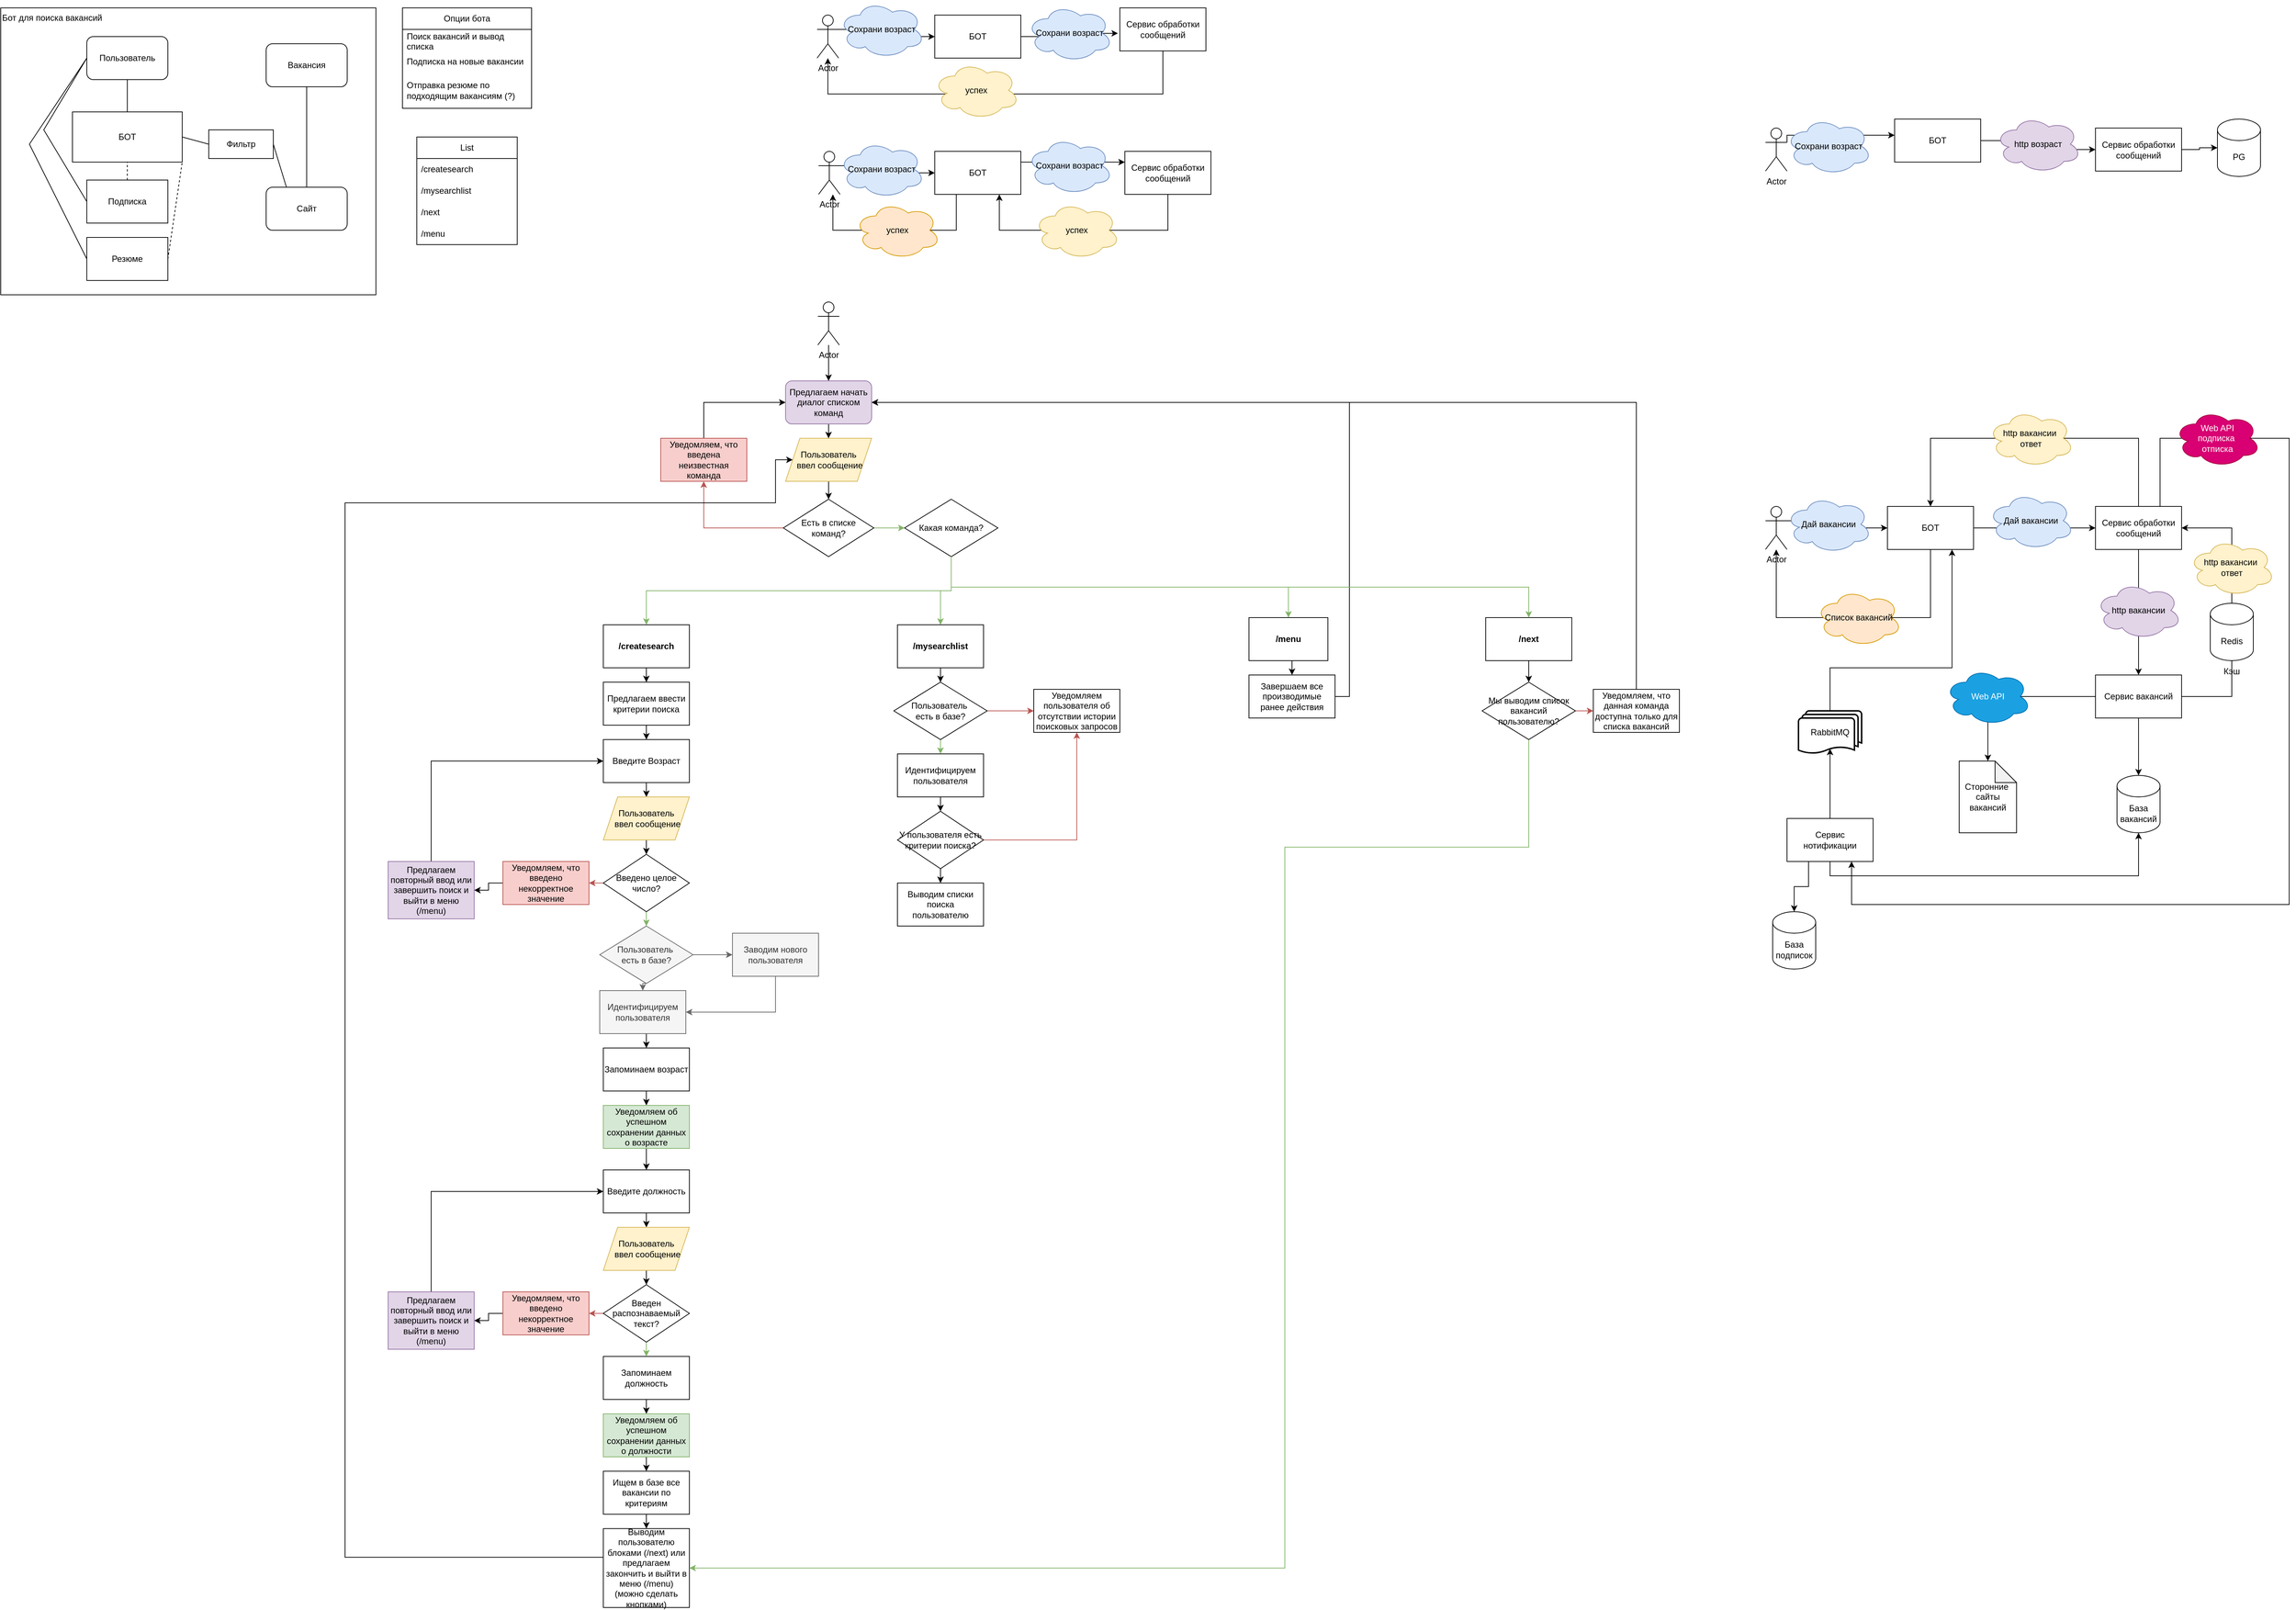 <mxfile version="26.0.15">
  <diagram name="Страница — 1" id="PxiWRlju5SRMl_IQGcl_">
    <mxGraphModel dx="4302" dy="1348" grid="1" gridSize="10" guides="1" tooltips="1" connect="1" arrows="1" fold="1" page="1" pageScale="1" pageWidth="827" pageHeight="1169" math="0" shadow="0">
      <root>
        <mxCell id="0" />
        <mxCell id="1" parent="0" />
        <object label="Бот для поиска вакансий" id="4vYxt44_CAvYpNPKEf0z-1">
          <mxCell style="rounded=0;whiteSpace=wrap;html=1;align=left;verticalAlign=top;" parent="1" vertex="1">
            <mxGeometry x="-740" y="60" width="523" height="400" as="geometry" />
          </mxCell>
        </object>
        <mxCell id="4vYxt44_CAvYpNPKEf0z-2" value="Пользователь" style="rounded=1;whiteSpace=wrap;html=1;" parent="1" vertex="1">
          <mxGeometry x="-620" y="100" width="113" height="60" as="geometry" />
        </mxCell>
        <mxCell id="4vYxt44_CAvYpNPKEf0z-3" value="Вакансия" style="rounded=1;whiteSpace=wrap;html=1;" parent="1" vertex="1">
          <mxGeometry x="-370" y="110" width="113" height="60" as="geometry" />
        </mxCell>
        <mxCell id="4vYxt44_CAvYpNPKEf0z-5" value="Сайт" style="rounded=1;whiteSpace=wrap;html=1;" parent="1" vertex="1">
          <mxGeometry x="-370" y="310" width="113" height="60" as="geometry" />
        </mxCell>
        <mxCell id="4vYxt44_CAvYpNPKEf0z-6" value="" style="endArrow=none;html=1;rounded=0;entryX=0.5;entryY=1;entryDx=0;entryDy=0;exitX=0.5;exitY=0;exitDx=0;exitDy=0;" parent="1" source="4vYxt44_CAvYpNPKEf0z-5" target="4vYxt44_CAvYpNPKEf0z-3" edge="1">
          <mxGeometry width="50" height="50" relative="1" as="geometry">
            <mxPoint x="-410" y="270" as="sourcePoint" />
            <mxPoint x="-360" y="220" as="targetPoint" />
          </mxGeometry>
        </mxCell>
        <mxCell id="4vYxt44_CAvYpNPKEf0z-7" value="БОТ" style="rounded=0;whiteSpace=wrap;html=1;" parent="1" vertex="1">
          <mxGeometry x="-640" y="205" width="153" height="70" as="geometry" />
        </mxCell>
        <mxCell id="4vYxt44_CAvYpNPKEf0z-10" value="" style="endArrow=none;html=1;rounded=0;entryX=0.5;entryY=1;entryDx=0;entryDy=0;exitX=0.5;exitY=0;exitDx=0;exitDy=0;" parent="1" source="4vYxt44_CAvYpNPKEf0z-7" target="4vYxt44_CAvYpNPKEf0z-2" edge="1">
          <mxGeometry width="50" height="50" relative="1" as="geometry">
            <mxPoint x="-410" y="270" as="sourcePoint" />
            <mxPoint x="-360" y="220" as="targetPoint" />
          </mxGeometry>
        </mxCell>
        <mxCell id="4vYxt44_CAvYpNPKEf0z-12" value="Подписка" style="rounded=0;whiteSpace=wrap;html=1;" parent="1" vertex="1">
          <mxGeometry x="-620" y="300" width="113" height="60" as="geometry" />
        </mxCell>
        <mxCell id="4vYxt44_CAvYpNPKEf0z-13" value="" style="endArrow=none;html=1;rounded=0;exitX=0;exitY=0.5;exitDx=0;exitDy=0;entryX=0;entryY=0.5;entryDx=0;entryDy=0;" parent="1" source="4vYxt44_CAvYpNPKEf0z-12" target="4vYxt44_CAvYpNPKEf0z-2" edge="1">
          <mxGeometry width="50" height="50" relative="1" as="geometry">
            <mxPoint x="-560" y="300" as="sourcePoint" />
            <mxPoint x="-510" y="250" as="targetPoint" />
            <Array as="points">
              <mxPoint x="-680" y="230" />
            </Array>
          </mxGeometry>
        </mxCell>
        <mxCell id="4vYxt44_CAvYpNPKEf0z-16" value="Опции бота" style="swimlane;fontStyle=0;childLayout=stackLayout;horizontal=1;startSize=30;horizontalStack=0;resizeParent=1;resizeParentMax=0;resizeLast=0;collapsible=1;marginBottom=0;whiteSpace=wrap;html=1;" parent="1" vertex="1">
          <mxGeometry x="-180" y="60" width="180" height="140" as="geometry">
            <mxRectangle x="620" y="40" width="110" height="30" as="alternateBounds" />
          </mxGeometry>
        </mxCell>
        <mxCell id="4vYxt44_CAvYpNPKEf0z-17" value="Поиск вакансий и вывод списка" style="text;strokeColor=none;fillColor=none;align=left;verticalAlign=middle;spacingLeft=4;spacingRight=4;overflow=hidden;points=[[0,0.5],[1,0.5]];portConstraint=eastwest;rotatable=0;whiteSpace=wrap;html=1;" parent="4vYxt44_CAvYpNPKEf0z-16" vertex="1">
          <mxGeometry y="30" width="180" height="30" as="geometry" />
        </mxCell>
        <mxCell id="4vYxt44_CAvYpNPKEf0z-18" value="Подписка на новые вакансии" style="text;strokeColor=none;fillColor=none;align=left;verticalAlign=middle;spacingLeft=4;spacingRight=4;overflow=hidden;points=[[0,0.5],[1,0.5]];portConstraint=eastwest;rotatable=0;whiteSpace=wrap;html=1;" parent="4vYxt44_CAvYpNPKEf0z-16" vertex="1">
          <mxGeometry y="60" width="180" height="30" as="geometry" />
        </mxCell>
        <mxCell id="4vYxt44_CAvYpNPKEf0z-19" value="Отправка резюме по подходящим вакансиям (?)" style="text;strokeColor=none;fillColor=none;align=left;verticalAlign=middle;spacingLeft=4;spacingRight=4;overflow=hidden;points=[[0,0.5],[1,0.5]];portConstraint=eastwest;rotatable=0;whiteSpace=wrap;html=1;" parent="4vYxt44_CAvYpNPKEf0z-16" vertex="1">
          <mxGeometry y="90" width="180" height="50" as="geometry" />
        </mxCell>
        <mxCell id="4vYxt44_CAvYpNPKEf0z-20" value="Резюме" style="rounded=0;whiteSpace=wrap;html=1;" parent="1" vertex="1">
          <mxGeometry x="-620" y="380" width="113" height="60" as="geometry" />
        </mxCell>
        <mxCell id="4vYxt44_CAvYpNPKEf0z-21" value="" style="endArrow=none;html=1;rounded=0;exitX=0;exitY=0.5;exitDx=0;exitDy=0;" parent="1" source="4vYxt44_CAvYpNPKEf0z-20" edge="1">
          <mxGeometry width="50" height="50" relative="1" as="geometry">
            <mxPoint x="-350" y="320" as="sourcePoint" />
            <mxPoint x="-620" y="130" as="targetPoint" />
            <Array as="points">
              <mxPoint x="-700" y="250" />
            </Array>
          </mxGeometry>
        </mxCell>
        <mxCell id="4vYxt44_CAvYpNPKEf0z-22" value="" style="endArrow=none;dashed=1;html=1;rounded=0;entryX=1;entryY=1;entryDx=0;entryDy=0;exitX=1;exitY=0.5;exitDx=0;exitDy=0;" parent="1" source="4vYxt44_CAvYpNPKEf0z-20" target="4vYxt44_CAvYpNPKEf0z-7" edge="1">
          <mxGeometry width="50" height="50" relative="1" as="geometry">
            <mxPoint x="-410" y="330" as="sourcePoint" />
            <mxPoint x="-360" y="280" as="targetPoint" />
          </mxGeometry>
        </mxCell>
        <mxCell id="4vYxt44_CAvYpNPKEf0z-23" value="" style="endArrow=none;dashed=1;html=1;rounded=0;exitX=0.5;exitY=0;exitDx=0;exitDy=0;entryX=0.5;entryY=1;entryDx=0;entryDy=0;" parent="1" source="4vYxt44_CAvYpNPKEf0z-12" target="4vYxt44_CAvYpNPKEf0z-7" edge="1">
          <mxGeometry width="50" height="50" relative="1" as="geometry">
            <mxPoint x="-410" y="330" as="sourcePoint" />
            <mxPoint x="-360" y="280" as="targetPoint" />
          </mxGeometry>
        </mxCell>
        <mxCell id="4vYxt44_CAvYpNPKEf0z-24" value="Фильтр" style="rounded=0;whiteSpace=wrap;html=1;" parent="1" vertex="1">
          <mxGeometry x="-450" y="230" width="90" height="40" as="geometry" />
        </mxCell>
        <mxCell id="4vYxt44_CAvYpNPKEf0z-25" value="" style="endArrow=none;html=1;rounded=0;entryX=1;entryY=0.5;entryDx=0;entryDy=0;exitX=0;exitY=0.5;exitDx=0;exitDy=0;" parent="1" source="4vYxt44_CAvYpNPKEf0z-24" target="4vYxt44_CAvYpNPKEf0z-7" edge="1">
          <mxGeometry width="50" height="50" relative="1" as="geometry">
            <mxPoint x="-410" y="330" as="sourcePoint" />
            <mxPoint x="-360" y="280" as="targetPoint" />
          </mxGeometry>
        </mxCell>
        <mxCell id="4vYxt44_CAvYpNPKEf0z-27" value="" style="endArrow=none;html=1;rounded=0;entryX=1;entryY=0.5;entryDx=0;entryDy=0;exitX=0.25;exitY=0;exitDx=0;exitDy=0;" parent="1" source="4vYxt44_CAvYpNPKEf0z-5" target="4vYxt44_CAvYpNPKEf0z-24" edge="1">
          <mxGeometry width="50" height="50" relative="1" as="geometry">
            <mxPoint x="-410" y="330" as="sourcePoint" />
            <mxPoint x="-360" y="280" as="targetPoint" />
          </mxGeometry>
        </mxCell>
        <mxCell id="38Pmqb4Eqk_W6jEw18lp-6" style="edgeStyle=orthogonalEdgeStyle;rounded=0;orthogonalLoop=1;jettySize=auto;html=1;exitX=0.5;exitY=1;exitDx=0;exitDy=0;entryX=0.5;entryY=0;entryDx=0;entryDy=0;" parent="1" source="38Pmqb4Eqk_W6jEw18lp-1" target="38Pmqb4Eqk_W6jEw18lp-3" edge="1">
          <mxGeometry relative="1" as="geometry" />
        </mxCell>
        <mxCell id="38Pmqb4Eqk_W6jEw18lp-1" value="Пользователь&lt;div&gt;&amp;nbsp;ввел сообщение&lt;/div&gt;" style="shape=parallelogram;perimeter=parallelogramPerimeter;whiteSpace=wrap;html=1;fixedSize=1;fillColor=#fff2cc;strokeColor=#d6b656;" parent="1" vertex="1">
          <mxGeometry x="354" y="660" width="120" height="60" as="geometry" />
        </mxCell>
        <object label="" Нет="" id="38Pmqb4Eqk_W6jEw18lp-10">
          <mxCell style="edgeStyle=orthogonalEdgeStyle;rounded=0;orthogonalLoop=1;jettySize=auto;html=1;exitX=0;exitY=0.5;exitDx=0;exitDy=0;entryX=0.5;entryY=1;entryDx=0;entryDy=0;fillColor=#f8cecc;strokeColor=#b85450;" parent="1" source="38Pmqb4Eqk_W6jEw18lp-3" target="38Pmqb4Eqk_W6jEw18lp-9" edge="1">
            <mxGeometry relative="1" as="geometry" />
          </mxCell>
        </object>
        <mxCell id="38Pmqb4Eqk_W6jEw18lp-21" style="edgeStyle=orthogonalEdgeStyle;rounded=0;orthogonalLoop=1;jettySize=auto;html=1;exitX=1;exitY=0.5;exitDx=0;exitDy=0;entryX=0;entryY=0.5;entryDx=0;entryDy=0;fillColor=#d5e8d4;strokeColor=#82b366;" parent="1" source="38Pmqb4Eqk_W6jEw18lp-3" target="38Pmqb4Eqk_W6jEw18lp-13" edge="1">
          <mxGeometry relative="1" as="geometry" />
        </mxCell>
        <mxCell id="38Pmqb4Eqk_W6jEw18lp-3" value="Есть в списке команд?" style="rhombus;whiteSpace=wrap;html=1;" parent="1" vertex="1">
          <mxGeometry x="351" y="745" width="126" height="80" as="geometry" />
        </mxCell>
        <mxCell id="38Pmqb4Eqk_W6jEw18lp-8" style="edgeStyle=orthogonalEdgeStyle;rounded=0;orthogonalLoop=1;jettySize=auto;html=1;exitX=0.5;exitY=1;exitDx=0;exitDy=0;entryX=0.5;entryY=0;entryDx=0;entryDy=0;" parent="1" source="38Pmqb4Eqk_W6jEw18lp-7" target="38Pmqb4Eqk_W6jEw18lp-1" edge="1">
          <mxGeometry relative="1" as="geometry" />
        </mxCell>
        <mxCell id="38Pmqb4Eqk_W6jEw18lp-7" value="Предлагаем начать диалог списком команд" style="rounded=1;whiteSpace=wrap;html=1;fillColor=#e1d5e7;strokeColor=#9673a6;" parent="1" vertex="1">
          <mxGeometry x="354" y="580" width="120" height="60" as="geometry" />
        </mxCell>
        <mxCell id="38Pmqb4Eqk_W6jEw18lp-11" style="edgeStyle=orthogonalEdgeStyle;rounded=0;orthogonalLoop=1;jettySize=auto;html=1;exitX=0.5;exitY=0;exitDx=0;exitDy=0;entryX=0;entryY=0.5;entryDx=0;entryDy=0;" parent="1" source="38Pmqb4Eqk_W6jEw18lp-9" target="38Pmqb4Eqk_W6jEw18lp-7" edge="1">
          <mxGeometry relative="1" as="geometry" />
        </mxCell>
        <mxCell id="38Pmqb4Eqk_W6jEw18lp-9" value="Уведомляем, что введена неизвестная команда" style="rounded=0;whiteSpace=wrap;html=1;fillColor=#f8cecc;strokeColor=#b85450;" parent="1" vertex="1">
          <mxGeometry x="180" y="660" width="120" height="60" as="geometry" />
        </mxCell>
        <mxCell id="38Pmqb4Eqk_W6jEw18lp-23" style="edgeStyle=orthogonalEdgeStyle;rounded=0;orthogonalLoop=1;jettySize=auto;html=1;exitX=0.5;exitY=1;exitDx=0;exitDy=0;entryX=0.5;entryY=0;entryDx=0;entryDy=0;fillColor=#d5e8d4;strokeColor=#82b366;" parent="1" source="38Pmqb4Eqk_W6jEw18lp-13" target="38Pmqb4Eqk_W6jEw18lp-22" edge="1">
          <mxGeometry relative="1" as="geometry" />
        </mxCell>
        <mxCell id="38Pmqb4Eqk_W6jEw18lp-68" style="edgeStyle=orthogonalEdgeStyle;rounded=0;orthogonalLoop=1;jettySize=auto;html=1;exitX=0.5;exitY=1;exitDx=0;exitDy=0;entryX=0.5;entryY=0;entryDx=0;entryDy=0;fillColor=#d5e8d4;strokeColor=#82b366;" parent="1" source="38Pmqb4Eqk_W6jEw18lp-13" target="38Pmqb4Eqk_W6jEw18lp-67" edge="1">
          <mxGeometry relative="1" as="geometry" />
        </mxCell>
        <mxCell id="38Pmqb4Eqk_W6jEw18lp-123" style="edgeStyle=orthogonalEdgeStyle;rounded=0;orthogonalLoop=1;jettySize=auto;html=1;exitX=0.5;exitY=1;exitDx=0;exitDy=0;entryX=0.5;entryY=0;entryDx=0;entryDy=0;fillColor=#d5e8d4;strokeColor=#82b366;" parent="1" source="38Pmqb4Eqk_W6jEw18lp-13" target="38Pmqb4Eqk_W6jEw18lp-121" edge="1">
          <mxGeometry relative="1" as="geometry" />
        </mxCell>
        <mxCell id="38Pmqb4Eqk_W6jEw18lp-13" value="&lt;div style=&quot;text-align: left;&quot;&gt;&lt;span style=&quot;background-color: transparent; color: light-dark(rgb(0, 0, 0), rgb(255, 255, 255));&quot;&gt;Какая команда?&lt;/span&gt;&lt;/div&gt;" style="rhombus;whiteSpace=wrap;html=1;" parent="1" vertex="1">
          <mxGeometry x="520" y="745" width="130" height="80" as="geometry" />
        </mxCell>
        <mxCell id="38Pmqb4Eqk_W6jEw18lp-16" value="List" style="swimlane;fontStyle=0;childLayout=stackLayout;horizontal=1;startSize=30;horizontalStack=0;resizeParent=1;resizeParentMax=0;resizeLast=0;collapsible=1;marginBottom=0;whiteSpace=wrap;html=1;" parent="1" vertex="1">
          <mxGeometry x="-160" y="240" width="140" height="150" as="geometry" />
        </mxCell>
        <mxCell id="38Pmqb4Eqk_W6jEw18lp-104" value="/createsearch" style="text;strokeColor=none;fillColor=none;align=left;verticalAlign=middle;spacingLeft=4;spacingRight=4;overflow=hidden;points=[[0,0.5],[1,0.5]];portConstraint=eastwest;rotatable=0;whiteSpace=wrap;html=1;" parent="38Pmqb4Eqk_W6jEw18lp-16" vertex="1">
          <mxGeometry y="30" width="140" height="30" as="geometry" />
        </mxCell>
        <mxCell id="38Pmqb4Eqk_W6jEw18lp-18" value="/mysearchlist" style="text;strokeColor=none;fillColor=none;align=left;verticalAlign=middle;spacingLeft=4;spacingRight=4;overflow=hidden;points=[[0,0.5],[1,0.5]];portConstraint=eastwest;rotatable=0;whiteSpace=wrap;html=1;" parent="38Pmqb4Eqk_W6jEw18lp-16" vertex="1">
          <mxGeometry y="60" width="140" height="30" as="geometry" />
        </mxCell>
        <mxCell id="38Pmqb4Eqk_W6jEw18lp-116" value="/next" style="text;strokeColor=none;fillColor=none;align=left;verticalAlign=middle;spacingLeft=4;spacingRight=4;overflow=hidden;points=[[0,0.5],[1,0.5]];portConstraint=eastwest;rotatable=0;whiteSpace=wrap;html=1;" parent="38Pmqb4Eqk_W6jEw18lp-16" vertex="1">
          <mxGeometry y="90" width="140" height="30" as="geometry" />
        </mxCell>
        <mxCell id="38Pmqb4Eqk_W6jEw18lp-19" value="/menu" style="text;strokeColor=none;fillColor=none;align=left;verticalAlign=middle;spacingLeft=4;spacingRight=4;overflow=hidden;points=[[0,0.5],[1,0.5]];portConstraint=eastwest;rotatable=0;whiteSpace=wrap;html=1;" parent="38Pmqb4Eqk_W6jEw18lp-16" vertex="1">
          <mxGeometry y="120" width="140" height="30" as="geometry" />
        </mxCell>
        <mxCell id="38Pmqb4Eqk_W6jEw18lp-25" value="" style="edgeStyle=orthogonalEdgeStyle;rounded=0;orthogonalLoop=1;jettySize=auto;html=1;" parent="1" source="38Pmqb4Eqk_W6jEw18lp-22" target="38Pmqb4Eqk_W6jEw18lp-24" edge="1">
          <mxGeometry relative="1" as="geometry" />
        </mxCell>
        <mxCell id="38Pmqb4Eqk_W6jEw18lp-22" value="&lt;b&gt;/createsearch&lt;/b&gt;" style="rounded=0;whiteSpace=wrap;html=1;" parent="1" vertex="1">
          <mxGeometry x="100" y="920" width="120" height="60" as="geometry" />
        </mxCell>
        <mxCell id="38Pmqb4Eqk_W6jEw18lp-27" value="" style="edgeStyle=orthogonalEdgeStyle;rounded=0;orthogonalLoop=1;jettySize=auto;html=1;" parent="1" source="38Pmqb4Eqk_W6jEw18lp-24" target="38Pmqb4Eqk_W6jEw18lp-26" edge="1">
          <mxGeometry relative="1" as="geometry" />
        </mxCell>
        <mxCell id="38Pmqb4Eqk_W6jEw18lp-24" value="Предлагаем ввести критерии поиска" style="rounded=0;whiteSpace=wrap;html=1;" parent="1" vertex="1">
          <mxGeometry x="100" y="1000" width="120" height="60" as="geometry" />
        </mxCell>
        <mxCell id="38Pmqb4Eqk_W6jEw18lp-31" style="edgeStyle=orthogonalEdgeStyle;rounded=0;orthogonalLoop=1;jettySize=auto;html=1;exitX=0.5;exitY=1;exitDx=0;exitDy=0;entryX=0.5;entryY=0;entryDx=0;entryDy=0;" parent="1" source="38Pmqb4Eqk_W6jEw18lp-26" target="38Pmqb4Eqk_W6jEw18lp-30" edge="1">
          <mxGeometry relative="1" as="geometry" />
        </mxCell>
        <mxCell id="38Pmqb4Eqk_W6jEw18lp-26" value="Введите Возраст" style="rounded=0;whiteSpace=wrap;html=1;" parent="1" vertex="1">
          <mxGeometry x="100" y="1080" width="120" height="60" as="geometry" />
        </mxCell>
        <mxCell id="38Pmqb4Eqk_W6jEw18lp-34" style="edgeStyle=orthogonalEdgeStyle;rounded=0;orthogonalLoop=1;jettySize=auto;html=1;exitX=0.5;exitY=1;exitDx=0;exitDy=0;entryX=0.5;entryY=0;entryDx=0;entryDy=0;" parent="1" source="38Pmqb4Eqk_W6jEw18lp-30" edge="1">
          <mxGeometry relative="1" as="geometry">
            <mxPoint x="160" y="1240" as="targetPoint" />
          </mxGeometry>
        </mxCell>
        <mxCell id="38Pmqb4Eqk_W6jEw18lp-30" value="Пользователь&lt;div&gt;&amp;nbsp;ввел сообщение&lt;/div&gt;" style="shape=parallelogram;perimeter=parallelogramPerimeter;whiteSpace=wrap;html=1;fixedSize=1;fillColor=#fff2cc;strokeColor=#d6b656;" parent="1" vertex="1">
          <mxGeometry x="100" y="1160" width="120" height="60" as="geometry" />
        </mxCell>
        <mxCell id="38Pmqb4Eqk_W6jEw18lp-38" style="edgeStyle=orthogonalEdgeStyle;rounded=0;orthogonalLoop=1;jettySize=auto;html=1;exitX=0;exitY=0.5;exitDx=0;exitDy=0;entryX=1;entryY=0.5;entryDx=0;entryDy=0;fillColor=#f8cecc;strokeColor=#b85450;" parent="1" source="38Pmqb4Eqk_W6jEw18lp-35" target="38Pmqb4Eqk_W6jEw18lp-37" edge="1">
          <mxGeometry relative="1" as="geometry" />
        </mxCell>
        <mxCell id="38Pmqb4Eqk_W6jEw18lp-106" style="edgeStyle=orthogonalEdgeStyle;rounded=0;orthogonalLoop=1;jettySize=auto;html=1;exitX=0.5;exitY=1;exitDx=0;exitDy=0;entryX=0.5;entryY=0;entryDx=0;entryDy=0;fillColor=#d5e8d4;strokeColor=#82b366;" parent="1" source="38Pmqb4Eqk_W6jEw18lp-35" target="38Pmqb4Eqk_W6jEw18lp-97" edge="1">
          <mxGeometry relative="1" as="geometry" />
        </mxCell>
        <mxCell id="38Pmqb4Eqk_W6jEw18lp-35" value="Введено целое число?" style="rhombus;whiteSpace=wrap;html=1;" parent="1" vertex="1">
          <mxGeometry x="100" y="1240" width="120" height="80" as="geometry" />
        </mxCell>
        <mxCell id="38Pmqb4Eqk_W6jEw18lp-40" style="edgeStyle=orthogonalEdgeStyle;rounded=0;orthogonalLoop=1;jettySize=auto;html=1;exitX=0;exitY=0.5;exitDx=0;exitDy=0;entryX=1;entryY=0.5;entryDx=0;entryDy=0;" parent="1" source="38Pmqb4Eqk_W6jEw18lp-37" target="38Pmqb4Eqk_W6jEw18lp-39" edge="1">
          <mxGeometry relative="1" as="geometry" />
        </mxCell>
        <mxCell id="38Pmqb4Eqk_W6jEw18lp-37" value="Уведомляем, что введено некорректное значение" style="rounded=0;whiteSpace=wrap;html=1;fillColor=#f8cecc;strokeColor=#b85450;" parent="1" vertex="1">
          <mxGeometry x="-40" y="1250" width="120" height="60" as="geometry" />
        </mxCell>
        <mxCell id="38Pmqb4Eqk_W6jEw18lp-41" style="edgeStyle=orthogonalEdgeStyle;rounded=0;orthogonalLoop=1;jettySize=auto;html=1;exitX=0.5;exitY=0;exitDx=0;exitDy=0;entryX=0;entryY=0.5;entryDx=0;entryDy=0;" parent="1" source="38Pmqb4Eqk_W6jEw18lp-39" target="38Pmqb4Eqk_W6jEw18lp-26" edge="1">
          <mxGeometry relative="1" as="geometry" />
        </mxCell>
        <mxCell id="38Pmqb4Eqk_W6jEw18lp-39" value="Предлагаем повторный ввод или завершить поиск и выйти в меню (&lt;span style=&quot;text-align: left;&quot;&gt;/menu&lt;/span&gt;)" style="rounded=0;whiteSpace=wrap;html=1;fillColor=#e1d5e7;strokeColor=#9673a6;" parent="1" vertex="1">
          <mxGeometry x="-200" y="1250" width="120" height="80" as="geometry" />
        </mxCell>
        <mxCell id="38Pmqb4Eqk_W6jEw18lp-61" style="edgeStyle=orthogonalEdgeStyle;rounded=0;orthogonalLoop=1;jettySize=auto;html=1;exitX=0.5;exitY=1;exitDx=0;exitDy=0;entryX=0.5;entryY=0;entryDx=0;entryDy=0;" parent="1" source="38Pmqb4Eqk_W6jEw18lp-43" target="38Pmqb4Eqk_W6jEw18lp-60" edge="1">
          <mxGeometry relative="1" as="geometry" />
        </mxCell>
        <mxCell id="38Pmqb4Eqk_W6jEw18lp-43" value="Запоминаем возраст" style="rounded=0;whiteSpace=wrap;html=1;" parent="1" vertex="1">
          <mxGeometry x="100" y="1510" width="120" height="60" as="geometry" />
        </mxCell>
        <mxCell id="38Pmqb4Eqk_W6jEw18lp-46" style="edgeStyle=orthogonalEdgeStyle;rounded=0;orthogonalLoop=1;jettySize=auto;html=1;exitX=0.5;exitY=1;exitDx=0;exitDy=0;entryX=0.5;entryY=0;entryDx=0;entryDy=0;" parent="1" source="38Pmqb4Eqk_W6jEw18lp-47" target="38Pmqb4Eqk_W6jEw18lp-49" edge="1">
          <mxGeometry relative="1" as="geometry" />
        </mxCell>
        <mxCell id="38Pmqb4Eqk_W6jEw18lp-47" value="Введите должность" style="rounded=0;whiteSpace=wrap;html=1;" parent="1" vertex="1">
          <mxGeometry x="100" y="1680" width="120" height="60" as="geometry" />
        </mxCell>
        <mxCell id="38Pmqb4Eqk_W6jEw18lp-48" style="edgeStyle=orthogonalEdgeStyle;rounded=0;orthogonalLoop=1;jettySize=auto;html=1;exitX=0.5;exitY=1;exitDx=0;exitDy=0;entryX=0.5;entryY=0;entryDx=0;entryDy=0;" parent="1" source="38Pmqb4Eqk_W6jEw18lp-49" edge="1">
          <mxGeometry relative="1" as="geometry">
            <mxPoint x="160" y="1840" as="targetPoint" />
          </mxGeometry>
        </mxCell>
        <mxCell id="38Pmqb4Eqk_W6jEw18lp-49" value="Пользователь&lt;div&gt;&amp;nbsp;ввел сообщение&lt;/div&gt;" style="shape=parallelogram;perimeter=parallelogramPerimeter;whiteSpace=wrap;html=1;fixedSize=1;fillColor=#fff2cc;strokeColor=#d6b656;" parent="1" vertex="1">
          <mxGeometry x="100" y="1760" width="120" height="60" as="geometry" />
        </mxCell>
        <mxCell id="38Pmqb4Eqk_W6jEw18lp-50" style="edgeStyle=orthogonalEdgeStyle;rounded=0;orthogonalLoop=1;jettySize=auto;html=1;exitX=0;exitY=0.5;exitDx=0;exitDy=0;entryX=1;entryY=0.5;entryDx=0;entryDy=0;fillColor=#f8cecc;strokeColor=#b85450;" parent="1" target="38Pmqb4Eqk_W6jEw18lp-52" edge="1">
          <mxGeometry relative="1" as="geometry">
            <mxPoint x="100" y="1880" as="sourcePoint" />
          </mxGeometry>
        </mxCell>
        <mxCell id="38Pmqb4Eqk_W6jEw18lp-51" style="edgeStyle=orthogonalEdgeStyle;rounded=0;orthogonalLoop=1;jettySize=auto;html=1;exitX=0;exitY=0.5;exitDx=0;exitDy=0;entryX=1;entryY=0.5;entryDx=0;entryDy=0;" parent="1" source="38Pmqb4Eqk_W6jEw18lp-52" target="38Pmqb4Eqk_W6jEw18lp-54" edge="1">
          <mxGeometry relative="1" as="geometry" />
        </mxCell>
        <mxCell id="38Pmqb4Eqk_W6jEw18lp-52" value="Уведомляем, что введено некорректное значение" style="rounded=0;whiteSpace=wrap;html=1;fillColor=#f8cecc;strokeColor=#b85450;" parent="1" vertex="1">
          <mxGeometry x="-40" y="1850" width="120" height="60" as="geometry" />
        </mxCell>
        <mxCell id="38Pmqb4Eqk_W6jEw18lp-53" style="edgeStyle=orthogonalEdgeStyle;rounded=0;orthogonalLoop=1;jettySize=auto;html=1;exitX=0.5;exitY=0;exitDx=0;exitDy=0;entryX=0;entryY=0.5;entryDx=0;entryDy=0;" parent="1" source="38Pmqb4Eqk_W6jEw18lp-54" target="38Pmqb4Eqk_W6jEw18lp-47" edge="1">
          <mxGeometry relative="1" as="geometry" />
        </mxCell>
        <mxCell id="38Pmqb4Eqk_W6jEw18lp-54" value="Предлагаем повторный ввод или завершить поиск и выйти в меню (&lt;span style=&quot;text-align: left;&quot;&gt;/menu&lt;/span&gt;)" style="rounded=0;whiteSpace=wrap;html=1;fillColor=#e1d5e7;strokeColor=#9673a6;" parent="1" vertex="1">
          <mxGeometry x="-200" y="1850" width="120" height="80" as="geometry" />
        </mxCell>
        <mxCell id="38Pmqb4Eqk_W6jEw18lp-59" style="edgeStyle=orthogonalEdgeStyle;rounded=0;orthogonalLoop=1;jettySize=auto;html=1;exitX=0.5;exitY=1;exitDx=0;exitDy=0;entryX=0.5;entryY=0;entryDx=0;entryDy=0;fillColor=#d5e8d4;strokeColor=#82b366;" parent="1" source="38Pmqb4Eqk_W6jEw18lp-56" target="38Pmqb4Eqk_W6jEw18lp-57" edge="1">
          <mxGeometry relative="1" as="geometry" />
        </mxCell>
        <mxCell id="38Pmqb4Eqk_W6jEw18lp-56" value="Введен распознаваемый текст?" style="rhombus;whiteSpace=wrap;html=1;" parent="1" vertex="1">
          <mxGeometry x="100" y="1840" width="120" height="80" as="geometry" />
        </mxCell>
        <mxCell id="38Pmqb4Eqk_W6jEw18lp-64" style="edgeStyle=orthogonalEdgeStyle;rounded=0;orthogonalLoop=1;jettySize=auto;html=1;exitX=0.5;exitY=1;exitDx=0;exitDy=0;entryX=0.5;entryY=0;entryDx=0;entryDy=0;" parent="1" source="38Pmqb4Eqk_W6jEw18lp-57" target="38Pmqb4Eqk_W6jEw18lp-63" edge="1">
          <mxGeometry relative="1" as="geometry" />
        </mxCell>
        <mxCell id="38Pmqb4Eqk_W6jEw18lp-57" value="Запоминаем должность" style="rounded=0;whiteSpace=wrap;html=1;" parent="1" vertex="1">
          <mxGeometry x="100" y="1940" width="120" height="60" as="geometry" />
        </mxCell>
        <mxCell id="38Pmqb4Eqk_W6jEw18lp-62" style="edgeStyle=orthogonalEdgeStyle;rounded=0;orthogonalLoop=1;jettySize=auto;html=1;exitX=0.5;exitY=1;exitDx=0;exitDy=0;entryX=0.5;entryY=0;entryDx=0;entryDy=0;" parent="1" source="38Pmqb4Eqk_W6jEw18lp-60" target="38Pmqb4Eqk_W6jEw18lp-47" edge="1">
          <mxGeometry relative="1" as="geometry" />
        </mxCell>
        <mxCell id="38Pmqb4Eqk_W6jEw18lp-60" value="Уведомляем об успешном сохранении данных о возрасте" style="rounded=0;whiteSpace=wrap;html=1;fillColor=#d5e8d4;strokeColor=#82b366;" parent="1" vertex="1">
          <mxGeometry x="100" y="1590" width="120" height="60" as="geometry" />
        </mxCell>
        <mxCell id="38Pmqb4Eqk_W6jEw18lp-112" style="edgeStyle=orthogonalEdgeStyle;rounded=0;orthogonalLoop=1;jettySize=auto;html=1;exitX=0.5;exitY=1;exitDx=0;exitDy=0;entryX=0.5;entryY=0;entryDx=0;entryDy=0;" parent="1" source="38Pmqb4Eqk_W6jEw18lp-63" target="38Pmqb4Eqk_W6jEw18lp-111" edge="1">
          <mxGeometry relative="1" as="geometry" />
        </mxCell>
        <mxCell id="38Pmqb4Eqk_W6jEw18lp-63" value="Уведомляем об успешном сохранении данных о должности" style="rounded=0;whiteSpace=wrap;html=1;fillColor=#d5e8d4;strokeColor=#82b366;" parent="1" vertex="1">
          <mxGeometry x="100" y="2020" width="120" height="60" as="geometry" />
        </mxCell>
        <mxCell id="38Pmqb4Eqk_W6jEw18lp-70" style="edgeStyle=orthogonalEdgeStyle;rounded=0;orthogonalLoop=1;jettySize=auto;html=1;exitX=0.5;exitY=1;exitDx=0;exitDy=0;entryX=0.5;entryY=0;entryDx=0;entryDy=0;" parent="1" source="38Pmqb4Eqk_W6jEw18lp-67" edge="1">
          <mxGeometry relative="1" as="geometry">
            <mxPoint x="570" y="1000" as="targetPoint" />
          </mxGeometry>
        </mxCell>
        <mxCell id="38Pmqb4Eqk_W6jEw18lp-67" value="&lt;span style=&quot;text-align: left;&quot;&gt;&lt;b&gt;/mysearchlist&lt;/b&gt;&lt;/span&gt;" style="rounded=0;whiteSpace=wrap;html=1;" parent="1" vertex="1">
          <mxGeometry x="510" y="920" width="120" height="60" as="geometry" />
        </mxCell>
        <mxCell id="38Pmqb4Eqk_W6jEw18lp-84" style="edgeStyle=orthogonalEdgeStyle;rounded=0;orthogonalLoop=1;jettySize=auto;html=1;exitX=1;exitY=0.5;exitDx=0;exitDy=0;entryX=0;entryY=0.5;entryDx=0;entryDy=0;fillColor=#f8cecc;strokeColor=#b85450;" parent="1" source="38Pmqb4Eqk_W6jEw18lp-85" target="38Pmqb4Eqk_W6jEw18lp-89" edge="1">
          <mxGeometry relative="1" as="geometry" />
        </mxCell>
        <mxCell id="38Pmqb4Eqk_W6jEw18lp-90" style="edgeStyle=orthogonalEdgeStyle;rounded=0;orthogonalLoop=1;jettySize=auto;html=1;exitX=0.5;exitY=1;exitDx=0;exitDy=0;entryX=0.5;entryY=0;entryDx=0;entryDy=0;fillColor=#d5e8d4;strokeColor=#82b366;" parent="1" source="38Pmqb4Eqk_W6jEw18lp-85" target="38Pmqb4Eqk_W6jEw18lp-87" edge="1">
          <mxGeometry relative="1" as="geometry" />
        </mxCell>
        <mxCell id="38Pmqb4Eqk_W6jEw18lp-85" value="Пользователь&amp;nbsp;&lt;div&gt;есть в базе?&lt;/div&gt;" style="rhombus;whiteSpace=wrap;html=1;" parent="1" vertex="1">
          <mxGeometry x="505" y="1000" width="130" height="80" as="geometry" />
        </mxCell>
        <mxCell id="38Pmqb4Eqk_W6jEw18lp-92" style="edgeStyle=orthogonalEdgeStyle;rounded=0;orthogonalLoop=1;jettySize=auto;html=1;exitX=0.5;exitY=1;exitDx=0;exitDy=0;entryX=0.5;entryY=0;entryDx=0;entryDy=0;" parent="1" source="38Pmqb4Eqk_W6jEw18lp-87" edge="1">
          <mxGeometry relative="1" as="geometry">
            <mxPoint x="570" y="1180" as="targetPoint" />
          </mxGeometry>
        </mxCell>
        <mxCell id="38Pmqb4Eqk_W6jEw18lp-87" value="Идентифицируем пользователя" style="rounded=0;whiteSpace=wrap;html=1;" parent="1" vertex="1">
          <mxGeometry x="510" y="1100" width="120" height="60" as="geometry" />
        </mxCell>
        <mxCell id="38Pmqb4Eqk_W6jEw18lp-89" value="Уведомляем пользователя об отсутствии истории поисковых запросов" style="rounded=0;whiteSpace=wrap;html=1;" parent="1" vertex="1">
          <mxGeometry x="700" y="1010" width="120" height="60" as="geometry" />
        </mxCell>
        <mxCell id="38Pmqb4Eqk_W6jEw18lp-94" style="edgeStyle=orthogonalEdgeStyle;rounded=0;orthogonalLoop=1;jettySize=auto;html=1;exitX=1;exitY=0.5;exitDx=0;exitDy=0;entryX=0.5;entryY=1;entryDx=0;entryDy=0;fillColor=#f8cecc;strokeColor=#b85450;" parent="1" source="38Pmqb4Eqk_W6jEw18lp-93" target="38Pmqb4Eqk_W6jEw18lp-89" edge="1">
          <mxGeometry relative="1" as="geometry" />
        </mxCell>
        <mxCell id="38Pmqb4Eqk_W6jEw18lp-120" style="edgeStyle=orthogonalEdgeStyle;rounded=0;orthogonalLoop=1;jettySize=auto;html=1;exitX=0.5;exitY=1;exitDx=0;exitDy=0;entryX=0.5;entryY=0;entryDx=0;entryDy=0;" parent="1" source="38Pmqb4Eqk_W6jEw18lp-93" target="38Pmqb4Eqk_W6jEw18lp-119" edge="1">
          <mxGeometry relative="1" as="geometry" />
        </mxCell>
        <mxCell id="38Pmqb4Eqk_W6jEw18lp-93" value="У пользователя есть критерии поиска?" style="rhombus;whiteSpace=wrap;html=1;" parent="1" vertex="1">
          <mxGeometry x="510" y="1180" width="120" height="80" as="geometry" />
        </mxCell>
        <mxCell id="38Pmqb4Eqk_W6jEw18lp-96" style="edgeStyle=orthogonalEdgeStyle;rounded=0;orthogonalLoop=1;jettySize=auto;html=1;exitX=1;exitY=0.5;exitDx=0;exitDy=0;entryX=0;entryY=0.5;entryDx=0;entryDy=0;fillColor=#f5f5f5;strokeColor=#666666;" parent="1" source="38Pmqb4Eqk_W6jEw18lp-97" target="38Pmqb4Eqk_W6jEw18lp-101" edge="1">
          <mxGeometry relative="1" as="geometry" />
        </mxCell>
        <mxCell id="38Pmqb4Eqk_W6jEw18lp-109" style="edgeStyle=orthogonalEdgeStyle;rounded=0;orthogonalLoop=1;jettySize=auto;html=1;exitX=0.5;exitY=1;exitDx=0;exitDy=0;entryX=0.5;entryY=0;entryDx=0;entryDy=0;fillColor=#f5f5f5;strokeColor=#666666;" parent="1" source="38Pmqb4Eqk_W6jEw18lp-97" target="38Pmqb4Eqk_W6jEw18lp-99" edge="1">
          <mxGeometry relative="1" as="geometry" />
        </mxCell>
        <mxCell id="38Pmqb4Eqk_W6jEw18lp-97" value="Пользователь&amp;nbsp;&lt;div&gt;есть в базе?&lt;/div&gt;" style="rhombus;whiteSpace=wrap;html=1;fillColor=#f5f5f5;fontColor=#333333;strokeColor=#666666;" parent="1" vertex="1">
          <mxGeometry x="95" y="1340" width="130" height="80" as="geometry" />
        </mxCell>
        <mxCell id="38Pmqb4Eqk_W6jEw18lp-107" style="edgeStyle=orthogonalEdgeStyle;rounded=0;orthogonalLoop=1;jettySize=auto;html=1;exitX=0.5;exitY=1;exitDx=0;exitDy=0;entryX=0.5;entryY=0;entryDx=0;entryDy=0;" parent="1" source="38Pmqb4Eqk_W6jEw18lp-99" target="38Pmqb4Eqk_W6jEw18lp-43" edge="1">
          <mxGeometry relative="1" as="geometry" />
        </mxCell>
        <mxCell id="38Pmqb4Eqk_W6jEw18lp-99" value="Идентифицируем пользователя" style="rounded=0;whiteSpace=wrap;html=1;fillColor=#f5f5f5;fontColor=#333333;strokeColor=#666666;" parent="1" vertex="1">
          <mxGeometry x="95" y="1430" width="120" height="60" as="geometry" />
        </mxCell>
        <mxCell id="38Pmqb4Eqk_W6jEw18lp-110" style="edgeStyle=orthogonalEdgeStyle;rounded=0;orthogonalLoop=1;jettySize=auto;html=1;exitX=0.5;exitY=1;exitDx=0;exitDy=0;entryX=1;entryY=0.5;entryDx=0;entryDy=0;fillColor=#f5f5f5;strokeColor=#666666;" parent="1" source="38Pmqb4Eqk_W6jEw18lp-101" target="38Pmqb4Eqk_W6jEw18lp-99" edge="1">
          <mxGeometry relative="1" as="geometry" />
        </mxCell>
        <mxCell id="38Pmqb4Eqk_W6jEw18lp-101" value="Заводим нового пользователя" style="rounded=0;whiteSpace=wrap;html=1;fillColor=#f5f5f5;fontColor=#333333;strokeColor=#666666;" parent="1" vertex="1">
          <mxGeometry x="280" y="1350" width="120" height="60" as="geometry" />
        </mxCell>
        <mxCell id="38Pmqb4Eqk_W6jEw18lp-115" style="edgeStyle=orthogonalEdgeStyle;rounded=0;orthogonalLoop=1;jettySize=auto;html=1;exitX=0.5;exitY=1;exitDx=0;exitDy=0;entryX=0.5;entryY=0;entryDx=0;entryDy=0;" parent="1" source="38Pmqb4Eqk_W6jEw18lp-111" target="38Pmqb4Eqk_W6jEw18lp-114" edge="1">
          <mxGeometry relative="1" as="geometry" />
        </mxCell>
        <mxCell id="38Pmqb4Eqk_W6jEw18lp-111" value="Ищем в базе все вакансии по критериям" style="rounded=0;whiteSpace=wrap;html=1;" parent="1" vertex="1">
          <mxGeometry x="100" y="2100" width="120" height="60" as="geometry" />
        </mxCell>
        <mxCell id="38Pmqb4Eqk_W6jEw18lp-117" style="edgeStyle=orthogonalEdgeStyle;rounded=0;orthogonalLoop=1;jettySize=auto;html=1;exitX=0;exitY=0.5;exitDx=0;exitDy=0;entryX=0;entryY=0.5;entryDx=0;entryDy=0;" parent="1" source="38Pmqb4Eqk_W6jEw18lp-114" target="38Pmqb4Eqk_W6jEw18lp-1" edge="1">
          <mxGeometry relative="1" as="geometry">
            <Array as="points">
              <mxPoint x="-260" y="2220" />
              <mxPoint x="-260" y="750" />
              <mxPoint x="340" y="750" />
              <mxPoint x="340" y="690" />
            </Array>
          </mxGeometry>
        </mxCell>
        <mxCell id="38Pmqb4Eqk_W6jEw18lp-114" value="Выводим пользователю блоками (/next) или предлагаем закончить и выйти в меню (/menu)&lt;br&gt;(можно сделать кнопками)" style="rounded=0;whiteSpace=wrap;html=1;" parent="1" vertex="1">
          <mxGeometry x="100" y="2180" width="120" height="110" as="geometry" />
        </mxCell>
        <mxCell id="38Pmqb4Eqk_W6jEw18lp-119" value="Выводим списки поиска пользователю" style="rounded=0;whiteSpace=wrap;html=1;" parent="1" vertex="1">
          <mxGeometry x="510" y="1280" width="120" height="60" as="geometry" />
        </mxCell>
        <mxCell id="38Pmqb4Eqk_W6jEw18lp-124" style="edgeStyle=orthogonalEdgeStyle;rounded=0;orthogonalLoop=1;jettySize=auto;html=1;exitX=1;exitY=0.5;exitDx=0;exitDy=0;entryX=1;entryY=0.5;entryDx=0;entryDy=0;" parent="1" source="38Pmqb4Eqk_W6jEw18lp-137" target="38Pmqb4Eqk_W6jEw18lp-7" edge="1">
          <mxGeometry relative="1" as="geometry" />
        </mxCell>
        <mxCell id="38Pmqb4Eqk_W6jEw18lp-138" style="edgeStyle=orthogonalEdgeStyle;rounded=0;orthogonalLoop=1;jettySize=auto;html=1;exitX=0.5;exitY=1;exitDx=0;exitDy=0;entryX=0.5;entryY=0;entryDx=0;entryDy=0;" parent="1" source="38Pmqb4Eqk_W6jEw18lp-121" target="38Pmqb4Eqk_W6jEw18lp-137" edge="1">
          <mxGeometry relative="1" as="geometry" />
        </mxCell>
        <mxCell id="38Pmqb4Eqk_W6jEw18lp-121" value="&lt;b&gt;/menu&lt;/b&gt;" style="rounded=0;whiteSpace=wrap;html=1;" parent="1" vertex="1">
          <mxGeometry x="1000" y="910" width="110" height="60" as="geometry" />
        </mxCell>
        <mxCell id="38Pmqb4Eqk_W6jEw18lp-130" style="edgeStyle=orthogonalEdgeStyle;rounded=0;orthogonalLoop=1;jettySize=auto;html=1;exitX=0.5;exitY=1;exitDx=0;exitDy=0;entryX=0.5;entryY=0;entryDx=0;entryDy=0;" parent="1" source="38Pmqb4Eqk_W6jEw18lp-127" target="38Pmqb4Eqk_W6jEw18lp-129" edge="1">
          <mxGeometry relative="1" as="geometry" />
        </mxCell>
        <mxCell id="38Pmqb4Eqk_W6jEw18lp-127" value="&lt;b&gt;/next&lt;/b&gt;" style="rounded=0;whiteSpace=wrap;html=1;" parent="1" vertex="1">
          <mxGeometry x="1330" y="910" width="120" height="60" as="geometry" />
        </mxCell>
        <mxCell id="38Pmqb4Eqk_W6jEw18lp-128" style="edgeStyle=orthogonalEdgeStyle;rounded=0;orthogonalLoop=1;jettySize=auto;html=1;exitX=0.5;exitY=1;exitDx=0;exitDy=0;fillColor=#d5e8d4;strokeColor=#82b366;entryX=0.5;entryY=0;entryDx=0;entryDy=0;" parent="1" source="38Pmqb4Eqk_W6jEw18lp-13" target="38Pmqb4Eqk_W6jEw18lp-127" edge="1">
          <mxGeometry relative="1" as="geometry">
            <mxPoint x="1390" y="920" as="targetPoint" />
          </mxGeometry>
        </mxCell>
        <mxCell id="38Pmqb4Eqk_W6jEw18lp-132" style="edgeStyle=orthogonalEdgeStyle;rounded=0;orthogonalLoop=1;jettySize=auto;html=1;exitX=0.5;exitY=1;exitDx=0;exitDy=0;entryX=1;entryY=0.5;entryDx=0;entryDy=0;fillColor=#d5e8d4;strokeColor=#82b366;" parent="1" source="38Pmqb4Eqk_W6jEw18lp-129" target="38Pmqb4Eqk_W6jEw18lp-114" edge="1">
          <mxGeometry relative="1" as="geometry">
            <mxPoint x="1301" y="1040" as="targetPoint" />
            <Array as="points">
              <mxPoint x="1390" y="1230" />
              <mxPoint x="1050" y="1230" />
              <mxPoint x="1050" y="2235" />
            </Array>
          </mxGeometry>
        </mxCell>
        <mxCell id="38Pmqb4Eqk_W6jEw18lp-134" style="edgeStyle=orthogonalEdgeStyle;rounded=0;orthogonalLoop=1;jettySize=auto;html=1;exitX=1;exitY=0.5;exitDx=0;exitDy=0;entryX=0;entryY=0.5;entryDx=0;entryDy=0;fillColor=#f8cecc;strokeColor=#b85450;" parent="1" source="38Pmqb4Eqk_W6jEw18lp-129" target="38Pmqb4Eqk_W6jEw18lp-133" edge="1">
          <mxGeometry relative="1" as="geometry" />
        </mxCell>
        <mxCell id="38Pmqb4Eqk_W6jEw18lp-129" value="Мы выводим список вакансий пользователю?" style="rhombus;whiteSpace=wrap;html=1;" parent="1" vertex="1">
          <mxGeometry x="1325" y="1000" width="130" height="80" as="geometry" />
        </mxCell>
        <mxCell id="38Pmqb4Eqk_W6jEw18lp-135" style="edgeStyle=orthogonalEdgeStyle;rounded=0;orthogonalLoop=1;jettySize=auto;html=1;exitX=0.5;exitY=0;exitDx=0;exitDy=0;entryX=1;entryY=0.5;entryDx=0;entryDy=0;" parent="1" source="38Pmqb4Eqk_W6jEw18lp-133" target="38Pmqb4Eqk_W6jEw18lp-7" edge="1">
          <mxGeometry relative="1" as="geometry" />
        </mxCell>
        <mxCell id="38Pmqb4Eqk_W6jEw18lp-133" value="Уведомляем, что данная команда доступна только для списка вакансий" style="rounded=0;whiteSpace=wrap;html=1;" parent="1" vertex="1">
          <mxGeometry x="1480" y="1010" width="120" height="60" as="geometry" />
        </mxCell>
        <mxCell id="38Pmqb4Eqk_W6jEw18lp-137" value="Завершаем все производимые ранее действия" style="rounded=0;whiteSpace=wrap;html=1;" parent="1" vertex="1">
          <mxGeometry x="1000" y="990" width="120" height="60" as="geometry" />
        </mxCell>
        <mxCell id="i1-nCvAUJqms2RC-k1bF-1" value="БОТ" style="rounded=0;whiteSpace=wrap;html=1;" parent="1" vertex="1">
          <mxGeometry x="562" y="70" width="120" height="60" as="geometry" />
        </mxCell>
        <mxCell id="i1-nCvAUJqms2RC-k1bF-15" style="edgeStyle=orthogonalEdgeStyle;rounded=0;orthogonalLoop=1;jettySize=auto;html=1;exitX=0.5;exitY=1;exitDx=0;exitDy=0;" parent="1" source="i1-nCvAUJqms2RC-k1bF-2" target="i1-nCvAUJqms2RC-k1bF-5" edge="1">
          <mxGeometry relative="1" as="geometry">
            <Array as="points">
              <mxPoint x="880" y="180" />
              <mxPoint x="413" y="180" />
            </Array>
          </mxGeometry>
        </mxCell>
        <mxCell id="i1-nCvAUJqms2RC-k1bF-2" value="Сервис обработки сообщений" style="rounded=0;whiteSpace=wrap;html=1;" parent="1" vertex="1">
          <mxGeometry x="820" y="60" width="120" height="60" as="geometry" />
        </mxCell>
        <mxCell id="i1-nCvAUJqms2RC-k1bF-4" style="edgeStyle=orthogonalEdgeStyle;rounded=0;orthogonalLoop=1;jettySize=auto;html=1;entryX=0.5;entryY=0;entryDx=0;entryDy=0;" parent="1" source="i1-nCvAUJqms2RC-k1bF-3" target="38Pmqb4Eqk_W6jEw18lp-7" edge="1">
          <mxGeometry relative="1" as="geometry" />
        </mxCell>
        <mxCell id="i1-nCvAUJqms2RC-k1bF-3" value="Actor" style="shape=umlActor;verticalLabelPosition=bottom;verticalAlign=top;html=1;outlineConnect=0;" parent="1" vertex="1">
          <mxGeometry x="399" y="470" width="30" height="60" as="geometry" />
        </mxCell>
        <mxCell id="i1-nCvAUJqms2RC-k1bF-31" style="edgeStyle=orthogonalEdgeStyle;rounded=0;orthogonalLoop=1;jettySize=auto;html=1;exitX=1;exitY=0.333;exitDx=0;exitDy=0;exitPerimeter=0;entryX=0;entryY=0.5;entryDx=0;entryDy=0;" parent="1" source="i1-nCvAUJqms2RC-k1bF-5" target="i1-nCvAUJqms2RC-k1bF-1" edge="1">
          <mxGeometry relative="1" as="geometry" />
        </mxCell>
        <mxCell id="i1-nCvAUJqms2RC-k1bF-5" value="Actor" style="shape=umlActor;verticalLabelPosition=bottom;verticalAlign=top;html=1;outlineConnect=0;" parent="1" vertex="1">
          <mxGeometry x="398" y="70" width="30" height="60" as="geometry" />
        </mxCell>
        <mxCell id="i1-nCvAUJqms2RC-k1bF-16" value="успех" style="ellipse;shape=cloud;whiteSpace=wrap;html=1;fillColor=#fff2cc;strokeColor=#d6b656;" parent="1" vertex="1">
          <mxGeometry x="560" y="135" width="120" height="80" as="geometry" />
        </mxCell>
        <mxCell id="i1-nCvAUJqms2RC-k1bF-30" style="edgeStyle=orthogonalEdgeStyle;rounded=0;orthogonalLoop=1;jettySize=auto;html=1;exitX=0.25;exitY=1;exitDx=0;exitDy=0;" parent="1" source="i1-nCvAUJqms2RC-k1bF-18" target="i1-nCvAUJqms2RC-k1bF-21" edge="1">
          <mxGeometry relative="1" as="geometry">
            <Array as="points">
              <mxPoint x="592" y="370" />
              <mxPoint x="420" y="370" />
            </Array>
          </mxGeometry>
        </mxCell>
        <mxCell id="i1-nCvAUJqms2RC-k1bF-44" style="edgeStyle=orthogonalEdgeStyle;rounded=0;orthogonalLoop=1;jettySize=auto;html=1;exitX=1;exitY=0.25;exitDx=0;exitDy=0;entryX=0;entryY=0.25;entryDx=0;entryDy=0;" parent="1" source="i1-nCvAUJqms2RC-k1bF-18" target="i1-nCvAUJqms2RC-k1bF-20" edge="1">
          <mxGeometry relative="1" as="geometry" />
        </mxCell>
        <mxCell id="i1-nCvAUJqms2RC-k1bF-18" value="БОТ" style="rounded=0;whiteSpace=wrap;html=1;" parent="1" vertex="1">
          <mxGeometry x="562" y="260" width="120" height="60" as="geometry" />
        </mxCell>
        <mxCell id="i1-nCvAUJqms2RC-k1bF-28" style="edgeStyle=orthogonalEdgeStyle;rounded=0;orthogonalLoop=1;jettySize=auto;html=1;exitX=0.5;exitY=1;exitDx=0;exitDy=0;entryX=0.75;entryY=1;entryDx=0;entryDy=0;" parent="1" source="i1-nCvAUJqms2RC-k1bF-20" target="i1-nCvAUJqms2RC-k1bF-18" edge="1">
          <mxGeometry relative="1" as="geometry">
            <Array as="points">
              <mxPoint x="887" y="370" />
              <mxPoint x="652" y="370" />
            </Array>
          </mxGeometry>
        </mxCell>
        <mxCell id="i1-nCvAUJqms2RC-k1bF-20" value="Сервис обработки сообщений" style="rounded=0;whiteSpace=wrap;html=1;" parent="1" vertex="1">
          <mxGeometry x="827" y="260" width="120" height="60" as="geometry" />
        </mxCell>
        <mxCell id="i1-nCvAUJqms2RC-k1bF-42" style="edgeStyle=orthogonalEdgeStyle;rounded=0;orthogonalLoop=1;jettySize=auto;html=1;exitX=1;exitY=0.333;exitDx=0;exitDy=0;exitPerimeter=0;" parent="1" source="i1-nCvAUJqms2RC-k1bF-21" target="i1-nCvAUJqms2RC-k1bF-18" edge="1">
          <mxGeometry relative="1" as="geometry" />
        </mxCell>
        <mxCell id="i1-nCvAUJqms2RC-k1bF-21" value="Actor" style="shape=umlActor;verticalLabelPosition=bottom;verticalAlign=top;html=1;outlineConnect=0;" parent="1" vertex="1">
          <mxGeometry x="400" y="260" width="30" height="60" as="geometry" />
        </mxCell>
        <mxCell id="i1-nCvAUJqms2RC-k1bF-27" value="успех" style="ellipse;shape=cloud;whiteSpace=wrap;html=1;fillColor=#fff2cc;strokeColor=#d6b656;" parent="1" vertex="1">
          <mxGeometry x="700" y="330" width="120" height="80" as="geometry" />
        </mxCell>
        <mxCell id="i1-nCvAUJqms2RC-k1bF-29" value="успех" style="ellipse;shape=cloud;whiteSpace=wrap;html=1;fillColor=#ffe6cc;strokeColor=#d79b00;" parent="1" vertex="1">
          <mxGeometry x="450" y="330" width="120" height="80" as="geometry" />
        </mxCell>
        <mxCell id="i1-nCvAUJqms2RC-k1bF-32" style="edgeStyle=orthogonalEdgeStyle;rounded=0;orthogonalLoop=1;jettySize=auto;html=1;exitX=1;exitY=0.5;exitDx=0;exitDy=0;entryX=-0.022;entryY=0.591;entryDx=0;entryDy=0;entryPerimeter=0;" parent="1" source="i1-nCvAUJqms2RC-k1bF-1" target="i1-nCvAUJqms2RC-k1bF-2" edge="1">
          <mxGeometry relative="1" as="geometry" />
        </mxCell>
        <mxCell id="i1-nCvAUJqms2RC-k1bF-33" value="Сохрани возраст" style="ellipse;shape=cloud;whiteSpace=wrap;html=1;fillColor=#dae8fc;strokeColor=#6c8ebf;" parent="1" vertex="1">
          <mxGeometry x="428" y="50" width="120" height="80" as="geometry" />
        </mxCell>
        <mxCell id="i1-nCvAUJqms2RC-k1bF-34" value="Сохрани возраст" style="ellipse;shape=cloud;whiteSpace=wrap;html=1;fillColor=#dae8fc;strokeColor=#6c8ebf;" parent="1" vertex="1">
          <mxGeometry x="690" y="55" width="120" height="80" as="geometry" />
        </mxCell>
        <mxCell id="i1-nCvAUJqms2RC-k1bF-37" value="Сохрани возраст" style="ellipse;shape=cloud;whiteSpace=wrap;html=1;fillColor=#dae8fc;strokeColor=#6c8ebf;" parent="1" vertex="1">
          <mxGeometry x="428" y="245" width="120" height="80" as="geometry" />
        </mxCell>
        <mxCell id="i1-nCvAUJqms2RC-k1bF-43" value="Сохрани возраст" style="ellipse;shape=cloud;whiteSpace=wrap;html=1;fillColor=#dae8fc;strokeColor=#6c8ebf;" parent="1" vertex="1">
          <mxGeometry x="690" y="240" width="120" height="80" as="geometry" />
        </mxCell>
        <mxCell id="35f14lGt5MJqBLaBBdOq-48" style="edgeStyle=orthogonalEdgeStyle;rounded=0;orthogonalLoop=1;jettySize=auto;html=1;exitX=1;exitY=0.5;exitDx=0;exitDy=0;entryX=0;entryY=0.5;entryDx=0;entryDy=0;" edge="1" parent="1" source="35f14lGt5MJqBLaBBdOq-3" target="35f14lGt5MJqBLaBBdOq-5">
          <mxGeometry relative="1" as="geometry" />
        </mxCell>
        <mxCell id="35f14lGt5MJqBLaBBdOq-3" value="БОТ" style="rounded=0;whiteSpace=wrap;html=1;" vertex="1" parent="1">
          <mxGeometry x="1900" y="215" width="120" height="60" as="geometry" />
        </mxCell>
        <mxCell id="35f14lGt5MJqBLaBBdOq-38" style="edgeStyle=orthogonalEdgeStyle;rounded=0;orthogonalLoop=1;jettySize=auto;html=1;exitX=1;exitY=0.5;exitDx=0;exitDy=0;" edge="1" parent="1" source="35f14lGt5MJqBLaBBdOq-5" target="35f14lGt5MJqBLaBBdOq-37">
          <mxGeometry relative="1" as="geometry" />
        </mxCell>
        <mxCell id="35f14lGt5MJqBLaBBdOq-5" value="Сервис обработки сообщений" style="rounded=0;whiteSpace=wrap;html=1;" vertex="1" parent="1">
          <mxGeometry x="2180" y="227.5" width="120" height="60" as="geometry" />
        </mxCell>
        <mxCell id="35f14lGt5MJqBLaBBdOq-6" style="edgeStyle=orthogonalEdgeStyle;rounded=0;orthogonalLoop=1;jettySize=auto;html=1;exitX=1;exitY=0.333;exitDx=0;exitDy=0;exitPerimeter=0;" edge="1" parent="1" source="35f14lGt5MJqBLaBBdOq-7" target="35f14lGt5MJqBLaBBdOq-3">
          <mxGeometry relative="1" as="geometry">
            <Array as="points">
              <mxPoint x="1920" y="237.5" />
              <mxPoint x="1920" y="237.5" />
            </Array>
          </mxGeometry>
        </mxCell>
        <mxCell id="35f14lGt5MJqBLaBBdOq-7" value="Actor" style="shape=umlActor;verticalLabelPosition=bottom;verticalAlign=top;html=1;outlineConnect=0;" vertex="1" parent="1">
          <mxGeometry x="1720" y="227.5" width="30" height="60" as="geometry" />
        </mxCell>
        <mxCell id="35f14lGt5MJqBLaBBdOq-10" value="Сохрани возраст" style="ellipse;shape=cloud;whiteSpace=wrap;html=1;fillColor=#dae8fc;strokeColor=#6c8ebf;" vertex="1" parent="1">
          <mxGeometry x="1748" y="212.5" width="120" height="80" as="geometry" />
        </mxCell>
        <mxCell id="35f14lGt5MJqBLaBBdOq-11" value="http возраст" style="ellipse;shape=cloud;whiteSpace=wrap;html=1;fillColor=#e1d5e7;strokeColor=#9673a6;" vertex="1" parent="1">
          <mxGeometry x="2040" y="210" width="120" height="80" as="geometry" />
        </mxCell>
        <mxCell id="35f14lGt5MJqBLaBBdOq-23" style="edgeStyle=orthogonalEdgeStyle;rounded=0;orthogonalLoop=1;jettySize=auto;html=1;exitX=1;exitY=0.5;exitDx=0;exitDy=0;entryX=0;entryY=0.5;entryDx=0;entryDy=0;" edge="1" parent="1" source="35f14lGt5MJqBLaBBdOq-14" target="35f14lGt5MJqBLaBBdOq-15">
          <mxGeometry relative="1" as="geometry" />
        </mxCell>
        <mxCell id="35f14lGt5MJqBLaBBdOq-44" style="edgeStyle=orthogonalEdgeStyle;rounded=0;orthogonalLoop=1;jettySize=auto;html=1;exitX=0.5;exitY=1;exitDx=0;exitDy=0;" edge="1" parent="1" source="35f14lGt5MJqBLaBBdOq-14" target="35f14lGt5MJqBLaBBdOq-17">
          <mxGeometry relative="1" as="geometry">
            <Array as="points">
              <mxPoint x="1950" y="910" />
              <mxPoint x="1735" y="910" />
            </Array>
          </mxGeometry>
        </mxCell>
        <mxCell id="35f14lGt5MJqBLaBBdOq-14" value="БОТ" style="rounded=0;whiteSpace=wrap;html=1;" vertex="1" parent="1">
          <mxGeometry x="1890" y="755" width="120" height="60" as="geometry" />
        </mxCell>
        <mxCell id="35f14lGt5MJqBLaBBdOq-25" style="edgeStyle=orthogonalEdgeStyle;rounded=0;orthogonalLoop=1;jettySize=auto;html=1;exitX=0.5;exitY=1;exitDx=0;exitDy=0;entryX=0.5;entryY=0;entryDx=0;entryDy=0;" edge="1" parent="1" source="35f14lGt5MJqBLaBBdOq-15" target="35f14lGt5MJqBLaBBdOq-24">
          <mxGeometry relative="1" as="geometry" />
        </mxCell>
        <mxCell id="35f14lGt5MJqBLaBBdOq-31" style="edgeStyle=orthogonalEdgeStyle;rounded=0;orthogonalLoop=1;jettySize=auto;html=1;exitX=0.5;exitY=0;exitDx=0;exitDy=0;entryX=0.5;entryY=0;entryDx=0;entryDy=0;" edge="1" parent="1" source="35f14lGt5MJqBLaBBdOq-15" target="35f14lGt5MJqBLaBBdOq-14">
          <mxGeometry relative="1" as="geometry">
            <Array as="points">
              <mxPoint x="2240" y="660" />
              <mxPoint x="1950" y="660" />
            </Array>
          </mxGeometry>
        </mxCell>
        <mxCell id="35f14lGt5MJqBLaBBdOq-56" style="edgeStyle=orthogonalEdgeStyle;rounded=0;orthogonalLoop=1;jettySize=auto;html=1;exitX=0.75;exitY=0;exitDx=0;exitDy=0;entryX=0.75;entryY=1;entryDx=0;entryDy=0;" edge="1" parent="1" source="35f14lGt5MJqBLaBBdOq-15" target="35f14lGt5MJqBLaBBdOq-47">
          <mxGeometry relative="1" as="geometry">
            <Array as="points">
              <mxPoint x="2270" y="660" />
              <mxPoint x="2450" y="660" />
              <mxPoint x="2450" y="1310" />
              <mxPoint x="1840" y="1310" />
            </Array>
          </mxGeometry>
        </mxCell>
        <mxCell id="35f14lGt5MJqBLaBBdOq-15" value="Сервис обработки сообщений" style="rounded=0;whiteSpace=wrap;html=1;" vertex="1" parent="1">
          <mxGeometry x="2180" y="755" width="120" height="60" as="geometry" />
        </mxCell>
        <mxCell id="35f14lGt5MJqBLaBBdOq-16" style="edgeStyle=orthogonalEdgeStyle;rounded=0;orthogonalLoop=1;jettySize=auto;html=1;exitX=1;exitY=0.333;exitDx=0;exitDy=0;exitPerimeter=0;" edge="1" parent="1" source="35f14lGt5MJqBLaBBdOq-17" target="35f14lGt5MJqBLaBBdOq-14">
          <mxGeometry relative="1" as="geometry" />
        </mxCell>
        <mxCell id="35f14lGt5MJqBLaBBdOq-17" value="Actor" style="shape=umlActor;verticalLabelPosition=bottom;verticalAlign=top;html=1;outlineConnect=0;" vertex="1" parent="1">
          <mxGeometry x="1720" y="755" width="30" height="60" as="geometry" />
        </mxCell>
        <mxCell id="35f14lGt5MJqBLaBBdOq-18" value="Дай вакансии" style="ellipse;shape=cloud;whiteSpace=wrap;html=1;fillColor=#dae8fc;strokeColor=#6c8ebf;" vertex="1" parent="1">
          <mxGeometry x="1748" y="740" width="120" height="80" as="geometry" />
        </mxCell>
        <mxCell id="35f14lGt5MJqBLaBBdOq-22" value="Дай вакансии" style="ellipse;shape=cloud;whiteSpace=wrap;html=1;fillColor=#dae8fc;strokeColor=#6c8ebf;" vertex="1" parent="1">
          <mxGeometry x="2030" y="735" width="120" height="80" as="geometry" />
        </mxCell>
        <mxCell id="35f14lGt5MJqBLaBBdOq-28" style="edgeStyle=orthogonalEdgeStyle;rounded=0;orthogonalLoop=1;jettySize=auto;html=1;exitX=1;exitY=0.5;exitDx=0;exitDy=0;entryX=1;entryY=0.5;entryDx=0;entryDy=0;" edge="1" parent="1" source="35f14lGt5MJqBLaBBdOq-24" target="35f14lGt5MJqBLaBBdOq-15">
          <mxGeometry relative="1" as="geometry">
            <Array as="points">
              <mxPoint x="2370" y="1020" />
              <mxPoint x="2370" y="785" />
            </Array>
          </mxGeometry>
        </mxCell>
        <mxCell id="35f14lGt5MJqBLaBBdOq-24" value="Сервис вакансий" style="rounded=0;whiteSpace=wrap;html=1;" vertex="1" parent="1">
          <mxGeometry x="2180" y="990" width="120" height="60" as="geometry" />
        </mxCell>
        <mxCell id="35f14lGt5MJqBLaBBdOq-26" value="http вакансии" style="ellipse;shape=cloud;whiteSpace=wrap;html=1;fillColor=#e1d5e7;strokeColor=#9673a6;" vertex="1" parent="1">
          <mxGeometry x="2180" y="860" width="120" height="80" as="geometry" />
        </mxCell>
        <mxCell id="35f14lGt5MJqBLaBBdOq-29" value="http вакансии&amp;nbsp;&lt;br&gt;ответ" style="ellipse;shape=cloud;whiteSpace=wrap;html=1;fillColor=#fff2cc;strokeColor=#d6b656;" vertex="1" parent="1">
          <mxGeometry x="2310" y="800" width="120" height="80" as="geometry" />
        </mxCell>
        <mxCell id="35f14lGt5MJqBLaBBdOq-32" value="http вакансии&amp;nbsp;&lt;br&gt;ответ" style="ellipse;shape=cloud;whiteSpace=wrap;html=1;fillColor=#fff2cc;strokeColor=#d6b656;" vertex="1" parent="1">
          <mxGeometry x="2030" y="620" width="120" height="80" as="geometry" />
        </mxCell>
        <mxCell id="35f14lGt5MJqBLaBBdOq-33" value="&lt;div&gt;База&lt;/div&gt;&lt;div&gt;вакансий&lt;/div&gt;" style="shape=cylinder3;whiteSpace=wrap;html=1;boundedLbl=1;backgroundOutline=1;size=15;" vertex="1" parent="1">
          <mxGeometry x="2210" y="1130" width="60" height="80" as="geometry" />
        </mxCell>
        <mxCell id="35f14lGt5MJqBLaBBdOq-36" value="" style="group" vertex="1" connectable="0" parent="1">
          <mxGeometry x="2340" y="890" width="60" height="110" as="geometry" />
        </mxCell>
        <mxCell id="35f14lGt5MJqBLaBBdOq-34" value="Redis" style="shape=cylinder3;whiteSpace=wrap;html=1;boundedLbl=1;backgroundOutline=1;size=15;" vertex="1" parent="35f14lGt5MJqBLaBBdOq-36">
          <mxGeometry width="60" height="80" as="geometry" />
        </mxCell>
        <mxCell id="35f14lGt5MJqBLaBBdOq-35" value="Кэш" style="text;html=1;align=center;verticalAlign=middle;whiteSpace=wrap;rounded=0;" vertex="1" parent="35f14lGt5MJqBLaBBdOq-36">
          <mxGeometry y="80" width="60" height="30" as="geometry" />
        </mxCell>
        <mxCell id="35f14lGt5MJqBLaBBdOq-37" value="PG" style="shape=cylinder3;whiteSpace=wrap;html=1;boundedLbl=1;backgroundOutline=1;size=15;" vertex="1" parent="1">
          <mxGeometry x="2350" y="215" width="60" height="80" as="geometry" />
        </mxCell>
        <mxCell id="35f14lGt5MJqBLaBBdOq-40" value="Сторонние&amp;nbsp;&lt;br&gt;сайты&lt;div&gt;вакансий&lt;/div&gt;" style="shape=note;whiteSpace=wrap;html=1;backgroundOutline=1;darkOpacity=0.05;" vertex="1" parent="1">
          <mxGeometry x="1990" y="1110" width="80" height="100" as="geometry" />
        </mxCell>
        <mxCell id="35f14lGt5MJqBLaBBdOq-41" style="edgeStyle=orthogonalEdgeStyle;rounded=0;orthogonalLoop=1;jettySize=auto;html=1;exitX=0;exitY=0.5;exitDx=0;exitDy=0;entryX=0.5;entryY=0;entryDx=0;entryDy=0;entryPerimeter=0;" edge="1" parent="1" source="35f14lGt5MJqBLaBBdOq-24" target="35f14lGt5MJqBLaBBdOq-40">
          <mxGeometry relative="1" as="geometry" />
        </mxCell>
        <mxCell id="35f14lGt5MJqBLaBBdOq-42" value="Web API" style="ellipse;shape=cloud;whiteSpace=wrap;html=1;fillColor=#1ba1e2;fontColor=#ffffff;strokeColor=#006EAF;" vertex="1" parent="1">
          <mxGeometry x="1970" y="980" width="120" height="80" as="geometry" />
        </mxCell>
        <mxCell id="35f14lGt5MJqBLaBBdOq-43" style="edgeStyle=orthogonalEdgeStyle;rounded=0;orthogonalLoop=1;jettySize=auto;html=1;exitX=0.5;exitY=1;exitDx=0;exitDy=0;entryX=0.5;entryY=0;entryDx=0;entryDy=0;entryPerimeter=0;" edge="1" parent="1" source="35f14lGt5MJqBLaBBdOq-24" target="35f14lGt5MJqBLaBBdOq-33">
          <mxGeometry relative="1" as="geometry" />
        </mxCell>
        <mxCell id="35f14lGt5MJqBLaBBdOq-45" value="Список вакансий" style="ellipse;shape=cloud;whiteSpace=wrap;html=1;fillColor=#ffe6cc;strokeColor=#d79b00;" vertex="1" parent="1">
          <mxGeometry x="1790" y="870" width="120" height="80" as="geometry" />
        </mxCell>
        <mxCell id="35f14lGt5MJqBLaBBdOq-58" style="edgeStyle=orthogonalEdgeStyle;rounded=0;orthogonalLoop=1;jettySize=auto;html=1;exitX=0.25;exitY=1;exitDx=0;exitDy=0;" edge="1" parent="1" source="35f14lGt5MJqBLaBBdOq-47" target="35f14lGt5MJqBLaBBdOq-57">
          <mxGeometry relative="1" as="geometry" />
        </mxCell>
        <mxCell id="35f14lGt5MJqBLaBBdOq-47" value="Сервис нотификации" style="rounded=0;whiteSpace=wrap;html=1;" vertex="1" parent="1">
          <mxGeometry x="1750" y="1190" width="120" height="60" as="geometry" />
        </mxCell>
        <mxCell id="35f14lGt5MJqBLaBBdOq-52" style="edgeStyle=orthogonalEdgeStyle;rounded=0;orthogonalLoop=1;jettySize=auto;html=1;exitX=0.5;exitY=0;exitDx=0;exitDy=0;exitPerimeter=0;entryX=0.75;entryY=1;entryDx=0;entryDy=0;" edge="1" parent="1" source="35f14lGt5MJqBLaBBdOq-49" target="35f14lGt5MJqBLaBBdOq-14">
          <mxGeometry relative="1" as="geometry">
            <Array as="points">
              <mxPoint x="1810" y="980" />
              <mxPoint x="1980" y="980" />
            </Array>
          </mxGeometry>
        </mxCell>
        <mxCell id="35f14lGt5MJqBLaBBdOq-49" value="RabbitMQ" style="strokeWidth=2;html=1;shape=mxgraph.flowchart.multi-document;whiteSpace=wrap;" vertex="1" parent="1">
          <mxGeometry x="1766" y="1040" width="88" height="60" as="geometry" />
        </mxCell>
        <mxCell id="35f14lGt5MJqBLaBBdOq-50" style="edgeStyle=orthogonalEdgeStyle;rounded=0;orthogonalLoop=1;jettySize=auto;html=1;exitX=0.5;exitY=0;exitDx=0;exitDy=0;entryX=0.5;entryY=0.88;entryDx=0;entryDy=0;entryPerimeter=0;" edge="1" parent="1" source="35f14lGt5MJqBLaBBdOq-47" target="35f14lGt5MJqBLaBBdOq-49">
          <mxGeometry relative="1" as="geometry" />
        </mxCell>
        <mxCell id="35f14lGt5MJqBLaBBdOq-51" style="edgeStyle=orthogonalEdgeStyle;rounded=0;orthogonalLoop=1;jettySize=auto;html=1;exitX=0.5;exitY=1;exitDx=0;exitDy=0;entryX=0.5;entryY=1;entryDx=0;entryDy=0;entryPerimeter=0;" edge="1" parent="1" source="35f14lGt5MJqBLaBBdOq-47" target="35f14lGt5MJqBLaBBdOq-33">
          <mxGeometry relative="1" as="geometry" />
        </mxCell>
        <mxCell id="35f14lGt5MJqBLaBBdOq-54" value="Web API&lt;br&gt;подписка&amp;nbsp;&lt;div&gt;отписка&lt;/div&gt;" style="ellipse;shape=cloud;whiteSpace=wrap;html=1;fillColor=#d80073;strokeColor=#A50040;fontColor=#ffffff;" vertex="1" parent="1">
          <mxGeometry x="2290" y="620" width="120" height="80" as="geometry" />
        </mxCell>
        <mxCell id="35f14lGt5MJqBLaBBdOq-57" value="&lt;div&gt;База&lt;/div&gt;&lt;div&gt;подписок&lt;/div&gt;" style="shape=cylinder3;whiteSpace=wrap;html=1;boundedLbl=1;backgroundOutline=1;size=15;" vertex="1" parent="1">
          <mxGeometry x="1730" y="1320" width="60" height="80" as="geometry" />
        </mxCell>
      </root>
    </mxGraphModel>
  </diagram>
</mxfile>
